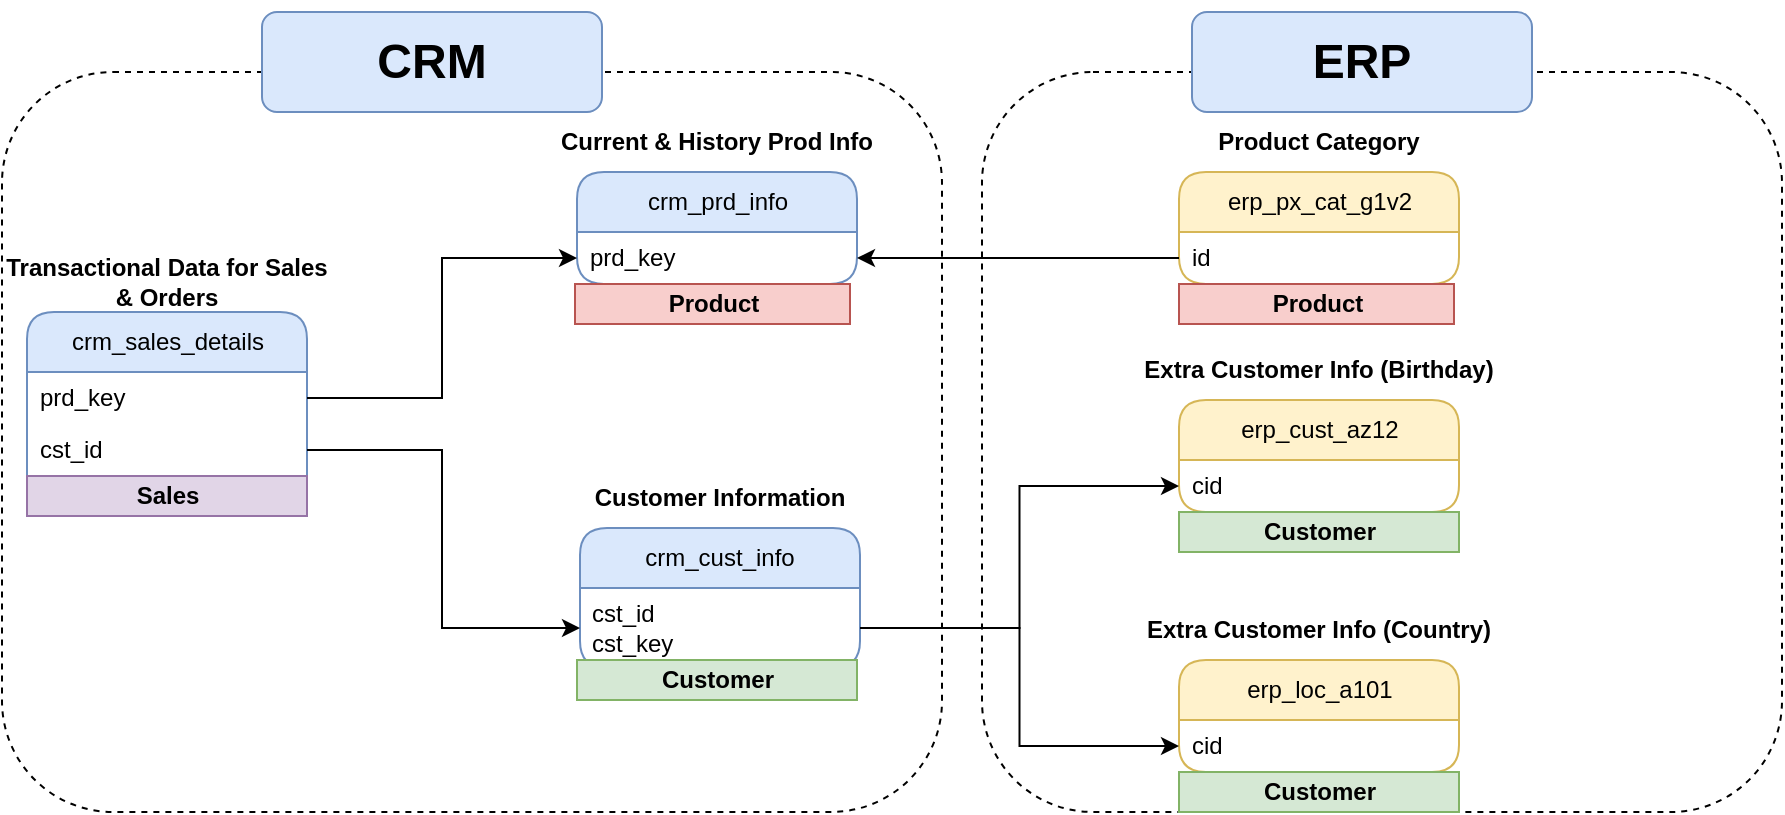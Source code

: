 <mxfile version="27.0.9">
  <diagram name="Page-1" id="sNpChoj5HdwILYZ4xnra">
    <mxGraphModel dx="786" dy="516" grid="1" gridSize="10" guides="1" tooltips="1" connect="1" arrows="1" fold="1" page="1" pageScale="1" pageWidth="827" pageHeight="1169" math="0" shadow="0">
      <root>
        <mxCell id="0" />
        <mxCell id="1" parent="0" />
        <mxCell id="FnqgCdXboS-eBm2V_i5y-32" value="" style="rounded=1;whiteSpace=wrap;html=1;fillColor=none;dashed=1;" parent="1" vertex="1">
          <mxGeometry x="530" y="120" width="400" height="370" as="geometry" />
        </mxCell>
        <mxCell id="FnqgCdXboS-eBm2V_i5y-31" value="" style="rounded=1;whiteSpace=wrap;html=1;fillColor=none;dashed=1;" parent="1" vertex="1">
          <mxGeometry x="40" y="120" width="470" height="370" as="geometry" />
        </mxCell>
        <mxCell id="FnqgCdXboS-eBm2V_i5y-1" value="crm_cust_info" style="swimlane;fontStyle=0;childLayout=stackLayout;horizontal=1;startSize=30;horizontalStack=0;resizeParent=1;resizeParentMax=0;resizeLast=0;collapsible=1;marginBottom=0;whiteSpace=wrap;html=1;rounded=1;fillColor=#dae8fc;strokeColor=#6c8ebf;" parent="1" vertex="1">
          <mxGeometry x="329" y="348" width="140" height="70" as="geometry" />
        </mxCell>
        <mxCell id="FnqgCdXboS-eBm2V_i5y-2" value="cst_id&lt;div&gt;cst_key&lt;/div&gt;" style="text;strokeColor=none;fillColor=none;align=left;verticalAlign=middle;spacingLeft=4;spacingRight=4;overflow=hidden;points=[[0,0.5],[1,0.5]];portConstraint=eastwest;rotatable=0;whiteSpace=wrap;html=1;" parent="FnqgCdXboS-eBm2V_i5y-1" vertex="1">
          <mxGeometry y="30" width="140" height="40" as="geometry" />
        </mxCell>
        <mxCell id="FnqgCdXboS-eBm2V_i5y-5" value="Customer Information" style="rounded=1;whiteSpace=wrap;html=1;fillColor=none;dashed=1;fontStyle=1;strokeColor=none;" parent="1" vertex="1">
          <mxGeometry x="334" y="318" width="130" height="30" as="geometry" />
        </mxCell>
        <mxCell id="FnqgCdXboS-eBm2V_i5y-6" value="crm_prd_info" style="swimlane;fontStyle=0;childLayout=stackLayout;horizontal=1;startSize=30;horizontalStack=0;resizeParent=1;resizeParentMax=0;resizeLast=0;collapsible=1;marginBottom=0;whiteSpace=wrap;html=1;rounded=1;fillColor=#dae8fc;strokeColor=#6c8ebf;" parent="1" vertex="1">
          <mxGeometry x="327.5" y="170" width="140" height="56" as="geometry" />
        </mxCell>
        <mxCell id="FnqgCdXboS-eBm2V_i5y-7" value="prd_key" style="text;strokeColor=none;fillColor=none;align=left;verticalAlign=middle;spacingLeft=4;spacingRight=4;overflow=hidden;points=[[0,0.5],[1,0.5]];portConstraint=eastwest;rotatable=0;whiteSpace=wrap;html=1;" parent="FnqgCdXboS-eBm2V_i5y-6" vertex="1">
          <mxGeometry y="30" width="140" height="26" as="geometry" />
        </mxCell>
        <mxCell id="FnqgCdXboS-eBm2V_i5y-8" value="Current &amp;amp; History Prod Info" style="rounded=1;whiteSpace=wrap;html=1;fillColor=none;dashed=1;fontStyle=1;strokeColor=none;" parent="1" vertex="1">
          <mxGeometry x="315" y="140" width="165" height="30" as="geometry" />
        </mxCell>
        <mxCell id="FnqgCdXboS-eBm2V_i5y-9" value="crm_sales_details" style="swimlane;fontStyle=0;childLayout=stackLayout;horizontal=1;startSize=30;horizontalStack=0;resizeParent=1;resizeParentMax=0;resizeLast=0;collapsible=1;marginBottom=0;whiteSpace=wrap;html=1;rounded=1;fillColor=#dae8fc;strokeColor=#6c8ebf;" parent="1" vertex="1">
          <mxGeometry x="52.5" y="240" width="140" height="102" as="geometry" />
        </mxCell>
        <mxCell id="FnqgCdXboS-eBm2V_i5y-10" value="prd_key" style="text;strokeColor=none;fillColor=none;align=left;verticalAlign=middle;spacingLeft=4;spacingRight=4;overflow=hidden;points=[[0,0.5],[1,0.5]];portConstraint=eastwest;rotatable=0;whiteSpace=wrap;html=1;" parent="FnqgCdXboS-eBm2V_i5y-9" vertex="1">
          <mxGeometry y="30" width="140" height="26" as="geometry" />
        </mxCell>
        <mxCell id="FnqgCdXboS-eBm2V_i5y-12" value="cst_id" style="text;strokeColor=none;fillColor=none;align=left;verticalAlign=middle;spacingLeft=4;spacingRight=4;overflow=hidden;points=[[0,0.5],[1,0.5]];portConstraint=eastwest;rotatable=0;whiteSpace=wrap;html=1;" parent="FnqgCdXboS-eBm2V_i5y-9" vertex="1">
          <mxGeometry y="56" width="140" height="26" as="geometry" />
        </mxCell>
        <mxCell id="lbYhWnL5f-t8Sz1tRd2K-3" value="&lt;b&gt;Sales&lt;/b&gt;" style="text;html=1;strokeColor=#9673a6;fillColor=#e1d5e7;align=center;verticalAlign=middle;whiteSpace=wrap;overflow=hidden;" vertex="1" parent="FnqgCdXboS-eBm2V_i5y-9">
          <mxGeometry y="82" width="140" height="20" as="geometry" />
        </mxCell>
        <mxCell id="FnqgCdXboS-eBm2V_i5y-11" value="Transactional Data for Sales &amp;amp; Orders" style="rounded=1;whiteSpace=wrap;html=1;fillColor=none;dashed=1;fontStyle=1;strokeColor=none;" parent="1" vertex="1">
          <mxGeometry x="40" y="210" width="165" height="30" as="geometry" />
        </mxCell>
        <mxCell id="FnqgCdXboS-eBm2V_i5y-13" style="edgeStyle=orthogonalEdgeStyle;rounded=0;orthogonalLoop=1;jettySize=auto;html=1;" parent="1" source="FnqgCdXboS-eBm2V_i5y-12" target="FnqgCdXboS-eBm2V_i5y-2" edge="1">
          <mxGeometry relative="1" as="geometry">
            <Array as="points">
              <mxPoint x="260" y="309" />
              <mxPoint x="260" y="398" />
            </Array>
          </mxGeometry>
        </mxCell>
        <mxCell id="FnqgCdXboS-eBm2V_i5y-15" style="edgeStyle=orthogonalEdgeStyle;rounded=0;orthogonalLoop=1;jettySize=auto;html=1;entryX=0;entryY=0.5;entryDx=0;entryDy=0;" parent="1" source="FnqgCdXboS-eBm2V_i5y-10" target="FnqgCdXboS-eBm2V_i5y-7" edge="1">
          <mxGeometry relative="1" as="geometry" />
        </mxCell>
        <mxCell id="FnqgCdXboS-eBm2V_i5y-16" value="erp_cust_az12" style="swimlane;fontStyle=0;childLayout=stackLayout;horizontal=1;startSize=30;horizontalStack=0;resizeParent=1;resizeParentMax=0;resizeLast=0;collapsible=1;marginBottom=0;whiteSpace=wrap;html=1;rounded=1;fillColor=#fff2cc;strokeColor=#d6b656;" parent="1" vertex="1">
          <mxGeometry x="628.5" y="284" width="140" height="56" as="geometry" />
        </mxCell>
        <mxCell id="FnqgCdXboS-eBm2V_i5y-17" value="cid" style="text;strokeColor=none;fillColor=none;align=left;verticalAlign=middle;spacingLeft=4;spacingRight=4;overflow=hidden;points=[[0,0.5],[1,0.5]];portConstraint=eastwest;rotatable=0;whiteSpace=wrap;html=1;" parent="FnqgCdXboS-eBm2V_i5y-16" vertex="1">
          <mxGeometry y="30" width="140" height="26" as="geometry" />
        </mxCell>
        <mxCell id="FnqgCdXboS-eBm2V_i5y-18" value="Extra Customer Info (Birthday)" style="rounded=1;whiteSpace=wrap;html=1;fillColor=none;dashed=1;fontStyle=1;strokeColor=none;" parent="1" vertex="1">
          <mxGeometry x="606" y="254" width="185" height="30" as="geometry" />
        </mxCell>
        <mxCell id="FnqgCdXboS-eBm2V_i5y-19" style="edgeStyle=orthogonalEdgeStyle;rounded=0;orthogonalLoop=1;jettySize=auto;html=1;" parent="1" source="FnqgCdXboS-eBm2V_i5y-2" target="FnqgCdXboS-eBm2V_i5y-17" edge="1">
          <mxGeometry relative="1" as="geometry" />
        </mxCell>
        <mxCell id="FnqgCdXboS-eBm2V_i5y-20" value="erp_loc_a101" style="swimlane;fontStyle=0;childLayout=stackLayout;horizontal=1;startSize=30;horizontalStack=0;resizeParent=1;resizeParentMax=0;resizeLast=0;collapsible=1;marginBottom=0;whiteSpace=wrap;html=1;rounded=1;fillColor=#fff2cc;strokeColor=#d6b656;" parent="1" vertex="1">
          <mxGeometry x="628.5" y="414" width="140" height="56" as="geometry" />
        </mxCell>
        <mxCell id="FnqgCdXboS-eBm2V_i5y-21" value="cid" style="text;strokeColor=none;fillColor=none;align=left;verticalAlign=middle;spacingLeft=4;spacingRight=4;overflow=hidden;points=[[0,0.5],[1,0.5]];portConstraint=eastwest;rotatable=0;whiteSpace=wrap;html=1;" parent="FnqgCdXboS-eBm2V_i5y-20" vertex="1">
          <mxGeometry y="30" width="140" height="26" as="geometry" />
        </mxCell>
        <mxCell id="FnqgCdXboS-eBm2V_i5y-22" value="Extra Customer Info (Country)" style="rounded=1;whiteSpace=wrap;html=1;fillColor=none;dashed=1;fontStyle=1;strokeColor=none;" parent="1" vertex="1">
          <mxGeometry x="606" y="384" width="185" height="30" as="geometry" />
        </mxCell>
        <mxCell id="FnqgCdXboS-eBm2V_i5y-23" style="edgeStyle=orthogonalEdgeStyle;rounded=0;orthogonalLoop=1;jettySize=auto;html=1;entryX=0;entryY=0.5;entryDx=0;entryDy=0;" parent="1" source="FnqgCdXboS-eBm2V_i5y-2" target="FnqgCdXboS-eBm2V_i5y-21" edge="1">
          <mxGeometry relative="1" as="geometry" />
        </mxCell>
        <mxCell id="FnqgCdXboS-eBm2V_i5y-24" value="erp_px_cat_g1v2" style="swimlane;fontStyle=0;childLayout=stackLayout;horizontal=1;startSize=30;horizontalStack=0;resizeParent=1;resizeParentMax=0;resizeLast=0;collapsible=1;marginBottom=0;whiteSpace=wrap;html=1;rounded=1;fillColor=#fff2cc;strokeColor=#d6b656;" parent="1" vertex="1">
          <mxGeometry x="628.5" y="170" width="140" height="56" as="geometry" />
        </mxCell>
        <mxCell id="FnqgCdXboS-eBm2V_i5y-25" value="id" style="text;strokeColor=none;fillColor=none;align=left;verticalAlign=middle;spacingLeft=4;spacingRight=4;overflow=hidden;points=[[0,0.5],[1,0.5]];portConstraint=eastwest;rotatable=0;whiteSpace=wrap;html=1;" parent="FnqgCdXboS-eBm2V_i5y-24" vertex="1">
          <mxGeometry y="30" width="140" height="26" as="geometry" />
        </mxCell>
        <mxCell id="FnqgCdXboS-eBm2V_i5y-26" value="Product Category" style="rounded=1;whiteSpace=wrap;html=1;fillColor=none;dashed=1;fontStyle=1;strokeColor=none;" parent="1" vertex="1">
          <mxGeometry x="606" y="140" width="185" height="30" as="geometry" />
        </mxCell>
        <mxCell id="FnqgCdXboS-eBm2V_i5y-27" style="edgeStyle=orthogonalEdgeStyle;rounded=0;orthogonalLoop=1;jettySize=auto;html=1;entryX=1;entryY=0.5;entryDx=0;entryDy=0;" parent="1" source="FnqgCdXboS-eBm2V_i5y-25" target="FnqgCdXboS-eBm2V_i5y-7" edge="1">
          <mxGeometry relative="1" as="geometry">
            <mxPoint x="470" y="220" as="targetPoint" />
          </mxGeometry>
        </mxCell>
        <mxCell id="FnqgCdXboS-eBm2V_i5y-33" value="&lt;h1&gt;CRM&lt;/h1&gt;" style="rounded=1;whiteSpace=wrap;html=1;fillColor=#dae8fc;strokeColor=#6c8ebf;" parent="1" vertex="1">
          <mxGeometry x="170" y="90" width="170" height="50" as="geometry" />
        </mxCell>
        <mxCell id="FnqgCdXboS-eBm2V_i5y-34" value="&lt;h1&gt;ERP&lt;/h1&gt;" style="rounded=1;whiteSpace=wrap;html=1;fillColor=#dae8fc;strokeColor=#6c8ebf;" parent="1" vertex="1">
          <mxGeometry x="635" y="90" width="170" height="50" as="geometry" />
        </mxCell>
        <mxCell id="lbYhWnL5f-t8Sz1tRd2K-1" value="&lt;b&gt;Product&lt;/b&gt;" style="text;html=1;strokeColor=#b85450;fillColor=#f8cecc;align=center;verticalAlign=middle;whiteSpace=wrap;overflow=hidden;" vertex="1" parent="1">
          <mxGeometry x="326.5" y="226" width="137.5" height="20" as="geometry" />
        </mxCell>
        <mxCell id="lbYhWnL5f-t8Sz1tRd2K-2" value="&lt;b&gt;Product&lt;/b&gt;" style="text;html=1;strokeColor=#b85450;fillColor=#f8cecc;align=center;verticalAlign=middle;whiteSpace=wrap;overflow=hidden;" vertex="1" parent="1">
          <mxGeometry x="628.5" y="226" width="137.5" height="20" as="geometry" />
        </mxCell>
        <mxCell id="lbYhWnL5f-t8Sz1tRd2K-4" value="&lt;b&gt;Customer&lt;/b&gt;" style="text;html=1;strokeColor=#82b366;fillColor=#d5e8d4;align=center;verticalAlign=middle;whiteSpace=wrap;overflow=hidden;" vertex="1" parent="1">
          <mxGeometry x="327.5" y="414" width="140" height="20" as="geometry" />
        </mxCell>
        <mxCell id="lbYhWnL5f-t8Sz1tRd2K-5" value="&lt;b&gt;Customer&lt;/b&gt;" style="text;html=1;strokeColor=#82b366;fillColor=#d5e8d4;align=center;verticalAlign=middle;whiteSpace=wrap;overflow=hidden;" vertex="1" parent="1">
          <mxGeometry x="628.5" y="470" width="140" height="20" as="geometry" />
        </mxCell>
        <mxCell id="lbYhWnL5f-t8Sz1tRd2K-6" value="&lt;b&gt;Customer&lt;/b&gt;" style="text;html=1;strokeColor=#82b366;fillColor=#d5e8d4;align=center;verticalAlign=middle;whiteSpace=wrap;overflow=hidden;" vertex="1" parent="1">
          <mxGeometry x="628.5" y="340" width="140" height="20" as="geometry" />
        </mxCell>
      </root>
    </mxGraphModel>
  </diagram>
</mxfile>
